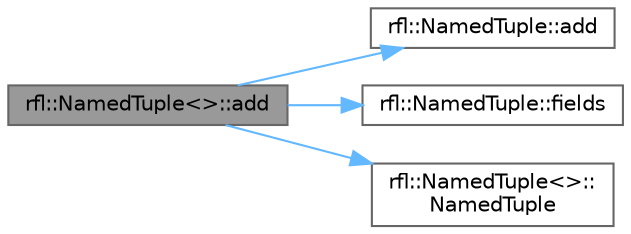 digraph "rfl::NamedTuple&lt;&gt;::add"
{
 // LATEX_PDF_SIZE
  bgcolor="transparent";
  edge [fontname=Helvetica,fontsize=10,labelfontname=Helvetica,labelfontsize=10];
  node [fontname=Helvetica,fontsize=10,shape=box,height=0.2,width=0.4];
  rankdir="LR";
  Node1 [id="Node000001",label="rfl::NamedTuple\<\>::add",height=0.2,width=0.4,color="gray40", fillcolor="grey60", style="filled", fontcolor="black",tooltip=" "];
  Node1 -> Node2 [id="edge4_Node000001_Node000002",color="steelblue1",style="solid",tooltip=" "];
  Node2 [id="Node000002",label="rfl::NamedTuple::add",height=0.2,width=0.4,color="grey40", fillcolor="white", style="filled",URL="$classrfl_1_1_named_tuple.html#abab62796985012ba01b6be185436d3e9",tooltip="Returns a new named tuple with additional fields."];
  Node1 -> Node3 [id="edge5_Node000001_Node000003",color="steelblue1",style="solid",tooltip=" "];
  Node3 [id="Node000003",label="rfl::NamedTuple::fields",height=0.2,width=0.4,color="grey40", fillcolor="white", style="filled",URL="$classrfl_1_1_named_tuple.html#a3438ae723ee8422672ab0b44bca4d00f",tooltip="Returns a tuple containing the fields."];
  Node1 -> Node4 [id="edge6_Node000001_Node000004",color="steelblue1",style="solid",tooltip=" "];
  Node4 [id="Node000004",label="rfl::NamedTuple\<\>::\lNamedTuple",height=0.2,width=0.4,color="grey40", fillcolor="white", style="filled",URL="$classrfl_1_1_named_tuple_3_4.html#a98122ad9010fdab1c4c6d629c460960e",tooltip=" "];
}
